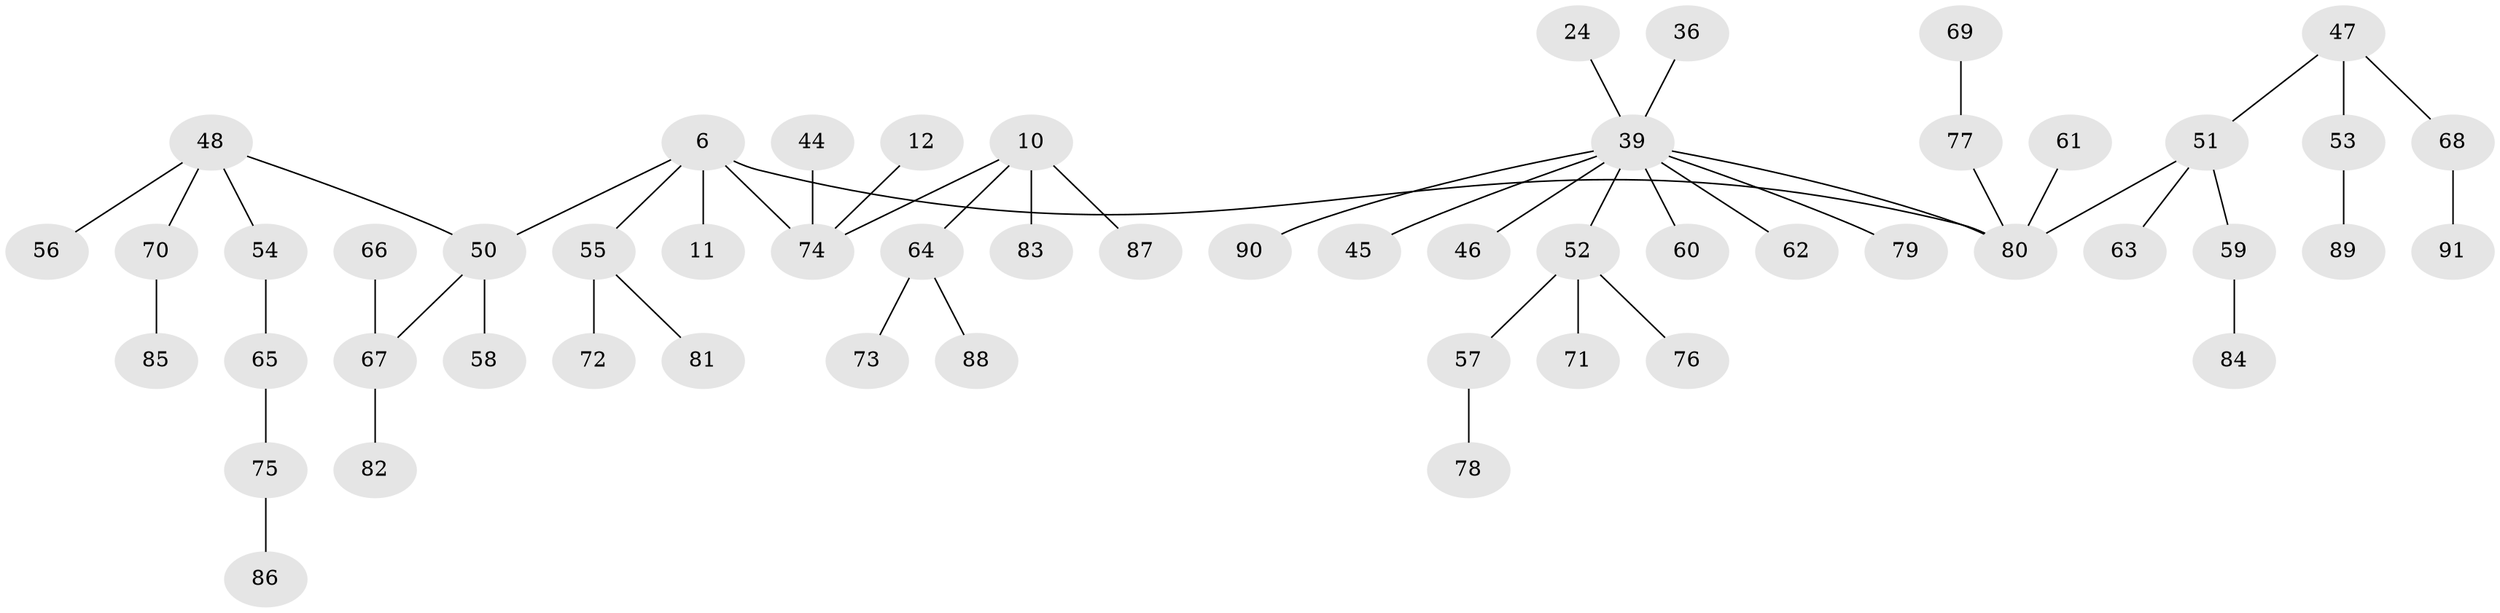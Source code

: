 // original degree distribution, {2: 0.18681318681318682, 5: 0.06593406593406594, 4: 0.03296703296703297, 6: 0.01098901098901099, 3: 0.18681318681318682, 1: 0.5164835164835165}
// Generated by graph-tools (version 1.1) at 2025/57/03/04/25 21:57:05]
// undirected, 54 vertices, 53 edges
graph export_dot {
graph [start="1"]
  node [color=gray90,style=filled];
  6;
  10;
  11;
  12;
  24;
  36;
  39 [super="+31+29+23"];
  44;
  45;
  46;
  47;
  48 [super="+32"];
  50 [super="+34"];
  51 [super="+17"];
  52 [super="+38"];
  53;
  54;
  55 [super="+13"];
  56;
  57 [super="+40"];
  58;
  59 [super="+37"];
  60;
  61;
  62;
  63;
  64 [super="+49+35"];
  65;
  66;
  67 [super="+30+42"];
  68;
  69;
  70;
  71;
  72;
  73;
  74 [super="+7"];
  75;
  76;
  77 [super="+43"];
  78;
  79;
  80 [super="+5+2+9"];
  81;
  82;
  83;
  84;
  85;
  86;
  87;
  88;
  89;
  90;
  91;
  6 -- 11;
  6 -- 80;
  6 -- 55;
  6 -- 74;
  6 -- 50;
  10 -- 83;
  10 -- 87;
  10 -- 74;
  10 -- 64;
  12 -- 74;
  24 -- 39;
  36 -- 39;
  39 -- 90;
  39 -- 79;
  39 -- 45;
  39 -- 46;
  39 -- 80;
  39 -- 60;
  39 -- 62;
  39 -- 52;
  44 -- 74;
  47 -- 53;
  47 -- 68;
  47 -- 51;
  48 -- 54;
  48 -- 56;
  48 -- 70;
  48 -- 50;
  50 -- 58;
  50 -- 67;
  51 -- 80;
  51 -- 59;
  51 -- 63;
  52 -- 71;
  52 -- 76;
  52 -- 57;
  53 -- 89;
  54 -- 65;
  55 -- 72;
  55 -- 81;
  57 -- 78;
  59 -- 84;
  61 -- 80;
  64 -- 73;
  64 -- 88;
  65 -- 75;
  66 -- 67;
  67 -- 82;
  68 -- 91;
  69 -- 77;
  70 -- 85;
  75 -- 86;
  77 -- 80;
}
